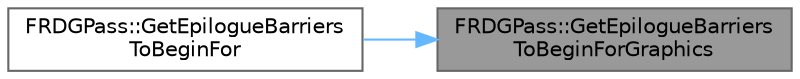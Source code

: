 digraph "FRDGPass::GetEpilogueBarriersToBeginForGraphics"
{
 // INTERACTIVE_SVG=YES
 // LATEX_PDF_SIZE
  bgcolor="transparent";
  edge [fontname=Helvetica,fontsize=10,labelfontname=Helvetica,labelfontsize=10];
  node [fontname=Helvetica,fontsize=10,shape=box,height=0.2,width=0.4];
  rankdir="RL";
  Node1 [id="Node000001",label="FRDGPass::GetEpilogueBarriers\lToBeginForGraphics",height=0.2,width=0.4,color="gray40", fillcolor="grey60", style="filled", fontcolor="black",tooltip=" "];
  Node1 -> Node2 [id="edge1_Node000001_Node000002",dir="back",color="steelblue1",style="solid",tooltip=" "];
  Node2 [id="Node000002",label="FRDGPass::GetEpilogueBarriers\lToBeginFor",height=0.2,width=0.4,color="grey40", fillcolor="white", style="filled",URL="$d2/ddc/classFRDGPass.html#aa14d7a0fc5e21d488066746d912ba53d",tooltip=" "];
}
